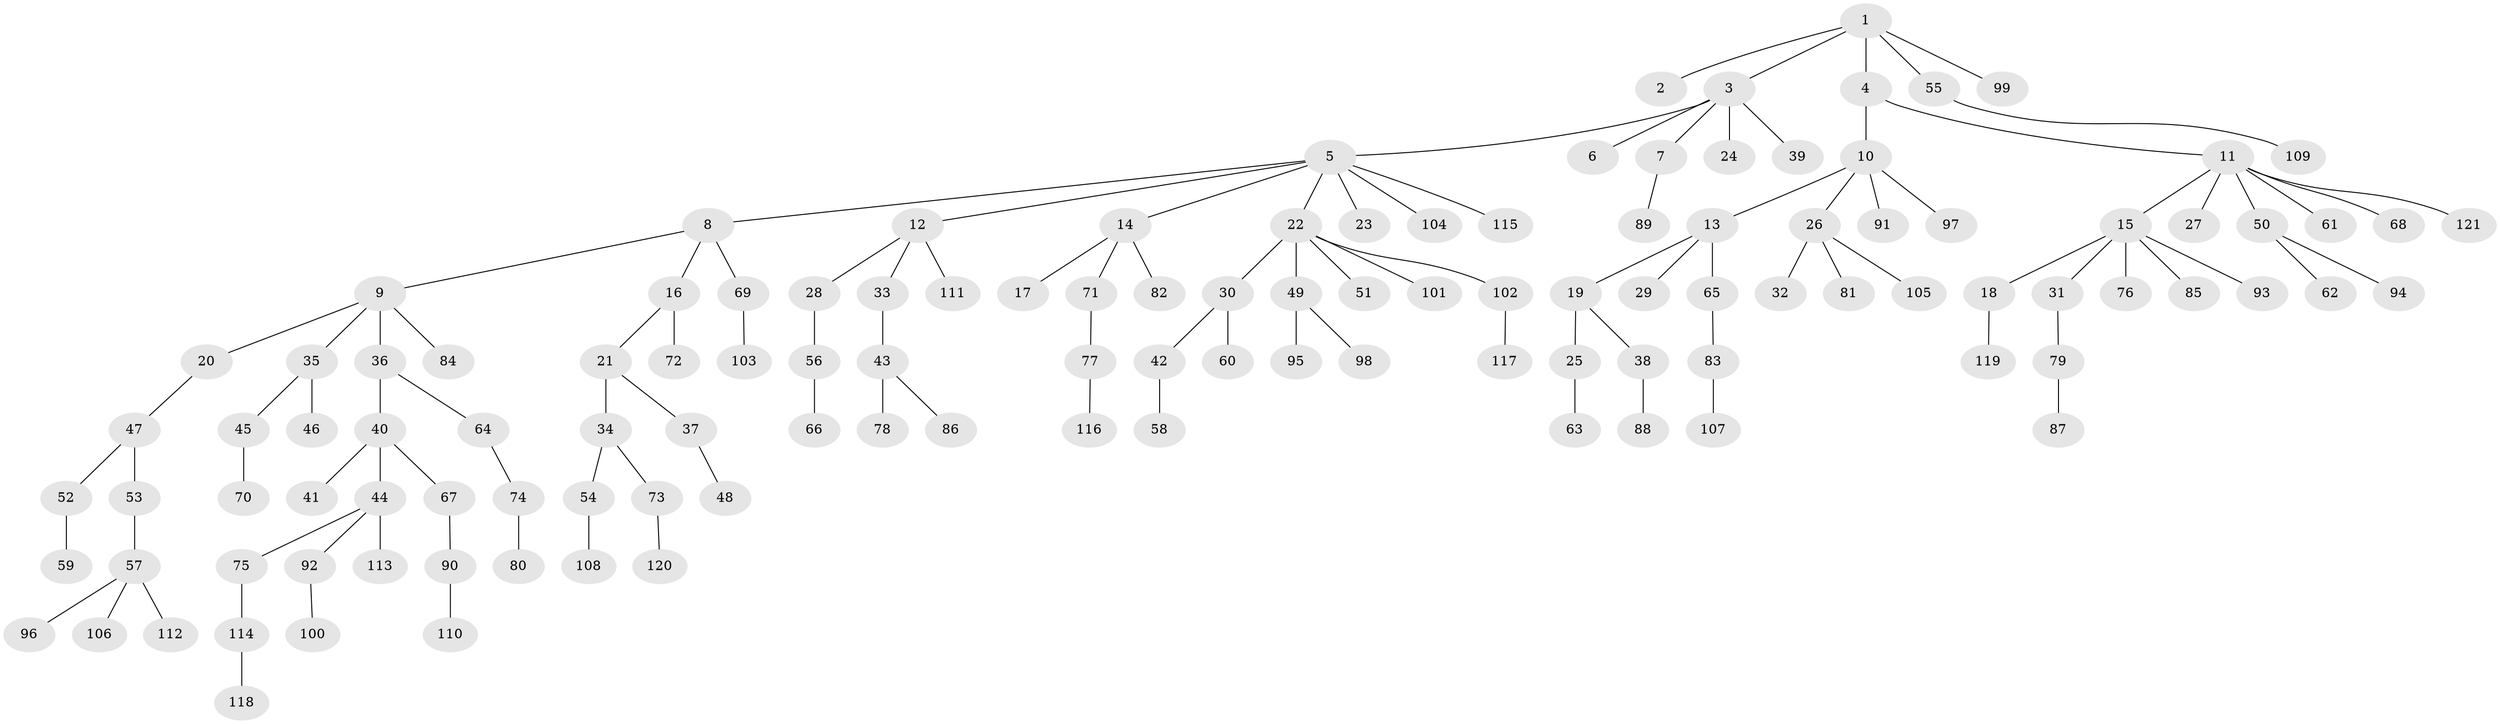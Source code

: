 // coarse degree distribution, {6: 0.022727272727272728, 1: 0.5568181818181818, 5: 0.03409090909090909, 12: 0.011363636363636364, 4: 0.056818181818181816, 3: 0.11363636363636363, 2: 0.20454545454545456}
// Generated by graph-tools (version 1.1) at 2025/52/02/27/25 19:52:10]
// undirected, 121 vertices, 120 edges
graph export_dot {
graph [start="1"]
  node [color=gray90,style=filled];
  1;
  2;
  3;
  4;
  5;
  6;
  7;
  8;
  9;
  10;
  11;
  12;
  13;
  14;
  15;
  16;
  17;
  18;
  19;
  20;
  21;
  22;
  23;
  24;
  25;
  26;
  27;
  28;
  29;
  30;
  31;
  32;
  33;
  34;
  35;
  36;
  37;
  38;
  39;
  40;
  41;
  42;
  43;
  44;
  45;
  46;
  47;
  48;
  49;
  50;
  51;
  52;
  53;
  54;
  55;
  56;
  57;
  58;
  59;
  60;
  61;
  62;
  63;
  64;
  65;
  66;
  67;
  68;
  69;
  70;
  71;
  72;
  73;
  74;
  75;
  76;
  77;
  78;
  79;
  80;
  81;
  82;
  83;
  84;
  85;
  86;
  87;
  88;
  89;
  90;
  91;
  92;
  93;
  94;
  95;
  96;
  97;
  98;
  99;
  100;
  101;
  102;
  103;
  104;
  105;
  106;
  107;
  108;
  109;
  110;
  111;
  112;
  113;
  114;
  115;
  116;
  117;
  118;
  119;
  120;
  121;
  1 -- 2;
  1 -- 3;
  1 -- 4;
  1 -- 55;
  1 -- 99;
  3 -- 5;
  3 -- 6;
  3 -- 7;
  3 -- 24;
  3 -- 39;
  4 -- 10;
  4 -- 11;
  5 -- 8;
  5 -- 12;
  5 -- 14;
  5 -- 22;
  5 -- 23;
  5 -- 104;
  5 -- 115;
  7 -- 89;
  8 -- 9;
  8 -- 16;
  8 -- 69;
  9 -- 20;
  9 -- 35;
  9 -- 36;
  9 -- 84;
  10 -- 13;
  10 -- 26;
  10 -- 91;
  10 -- 97;
  11 -- 15;
  11 -- 27;
  11 -- 50;
  11 -- 61;
  11 -- 68;
  11 -- 121;
  12 -- 28;
  12 -- 33;
  12 -- 111;
  13 -- 19;
  13 -- 29;
  13 -- 65;
  14 -- 17;
  14 -- 71;
  14 -- 82;
  15 -- 18;
  15 -- 31;
  15 -- 76;
  15 -- 85;
  15 -- 93;
  16 -- 21;
  16 -- 72;
  18 -- 119;
  19 -- 25;
  19 -- 38;
  20 -- 47;
  21 -- 34;
  21 -- 37;
  22 -- 30;
  22 -- 49;
  22 -- 51;
  22 -- 101;
  22 -- 102;
  25 -- 63;
  26 -- 32;
  26 -- 81;
  26 -- 105;
  28 -- 56;
  30 -- 42;
  30 -- 60;
  31 -- 79;
  33 -- 43;
  34 -- 54;
  34 -- 73;
  35 -- 45;
  35 -- 46;
  36 -- 40;
  36 -- 64;
  37 -- 48;
  38 -- 88;
  40 -- 41;
  40 -- 44;
  40 -- 67;
  42 -- 58;
  43 -- 78;
  43 -- 86;
  44 -- 75;
  44 -- 92;
  44 -- 113;
  45 -- 70;
  47 -- 52;
  47 -- 53;
  49 -- 95;
  49 -- 98;
  50 -- 62;
  50 -- 94;
  52 -- 59;
  53 -- 57;
  54 -- 108;
  55 -- 109;
  56 -- 66;
  57 -- 96;
  57 -- 106;
  57 -- 112;
  64 -- 74;
  65 -- 83;
  67 -- 90;
  69 -- 103;
  71 -- 77;
  73 -- 120;
  74 -- 80;
  75 -- 114;
  77 -- 116;
  79 -- 87;
  83 -- 107;
  90 -- 110;
  92 -- 100;
  102 -- 117;
  114 -- 118;
}
